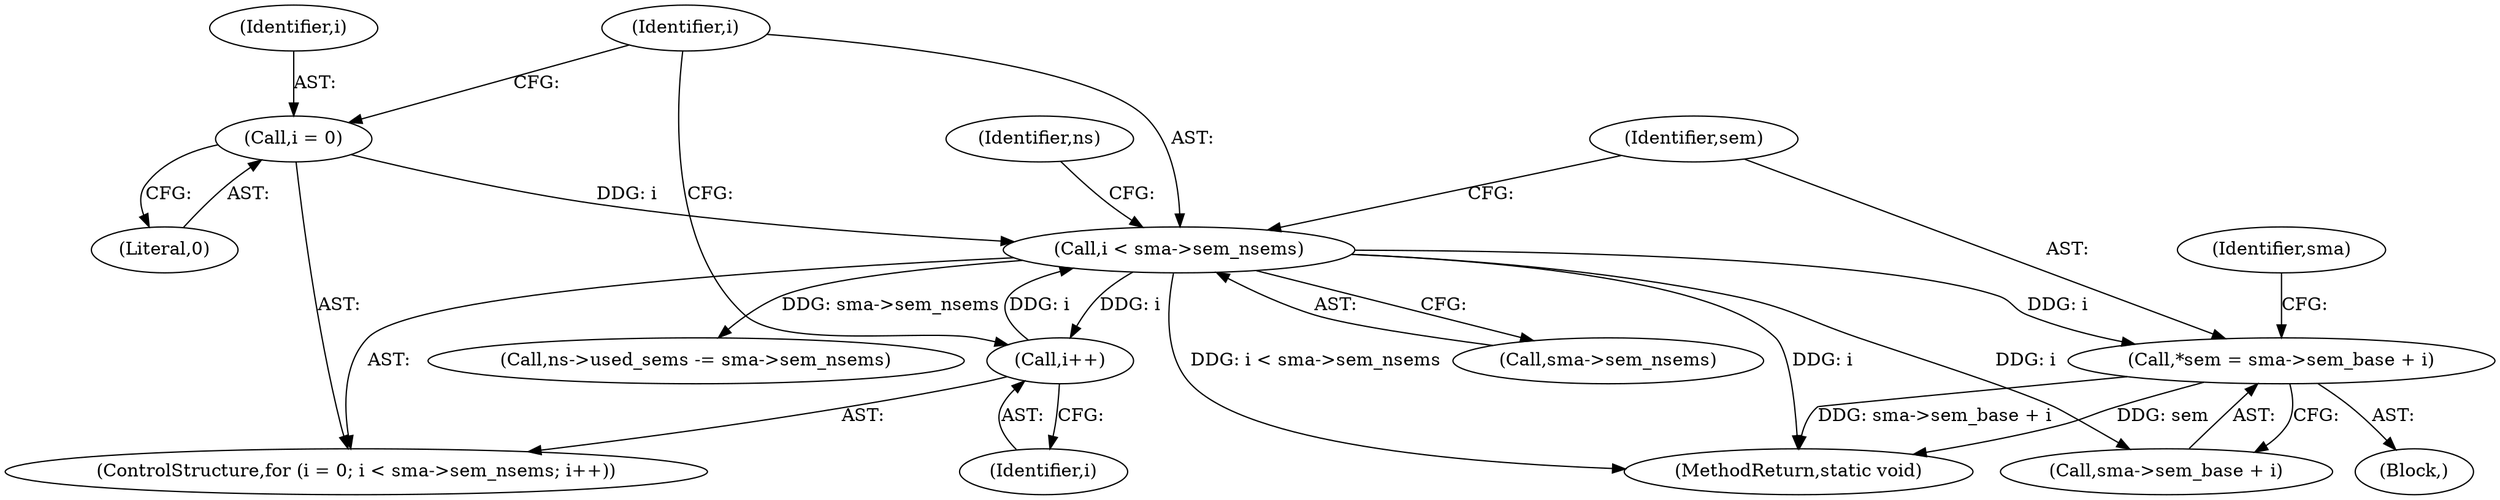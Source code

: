 digraph "0_linux_6062a8dc0517bce23e3c2f7d2fea5e22411269a3_3@integer" {
"1000180" [label="(Call,*sem = sma->sem_base + i)"];
"1000171" [label="(Call,i < sma->sem_nsems)"];
"1000168" [label="(Call,i = 0)"];
"1000176" [label="(Call,i++)"];
"1000189" [label="(Identifier,sma)"];
"1000198" [label="(Identifier,ns)"];
"1000182" [label="(Call,sma->sem_base + i)"];
"1000168" [label="(Call,i = 0)"];
"1000207" [label="(Call,ns->used_sems -= sma->sem_nsems)"];
"1000169" [label="(Identifier,i)"];
"1000180" [label="(Call,*sem = sma->sem_base + i)"];
"1000181" [label="(Identifier,sem)"];
"1000218" [label="(MethodReturn,static void)"];
"1000176" [label="(Call,i++)"];
"1000173" [label="(Call,sma->sem_nsems)"];
"1000167" [label="(ControlStructure,for (i = 0; i < sma->sem_nsems; i++))"];
"1000170" [label="(Literal,0)"];
"1000178" [label="(Block,)"];
"1000171" [label="(Call,i < sma->sem_nsems)"];
"1000172" [label="(Identifier,i)"];
"1000177" [label="(Identifier,i)"];
"1000180" -> "1000178"  [label="AST: "];
"1000180" -> "1000182"  [label="CFG: "];
"1000181" -> "1000180"  [label="AST: "];
"1000182" -> "1000180"  [label="AST: "];
"1000189" -> "1000180"  [label="CFG: "];
"1000180" -> "1000218"  [label="DDG: sem"];
"1000180" -> "1000218"  [label="DDG: sma->sem_base + i"];
"1000171" -> "1000180"  [label="DDG: i"];
"1000171" -> "1000167"  [label="AST: "];
"1000171" -> "1000173"  [label="CFG: "];
"1000172" -> "1000171"  [label="AST: "];
"1000173" -> "1000171"  [label="AST: "];
"1000181" -> "1000171"  [label="CFG: "];
"1000198" -> "1000171"  [label="CFG: "];
"1000171" -> "1000218"  [label="DDG: i"];
"1000171" -> "1000218"  [label="DDG: i < sma->sem_nsems"];
"1000168" -> "1000171"  [label="DDG: i"];
"1000176" -> "1000171"  [label="DDG: i"];
"1000171" -> "1000176"  [label="DDG: i"];
"1000171" -> "1000182"  [label="DDG: i"];
"1000171" -> "1000207"  [label="DDG: sma->sem_nsems"];
"1000168" -> "1000167"  [label="AST: "];
"1000168" -> "1000170"  [label="CFG: "];
"1000169" -> "1000168"  [label="AST: "];
"1000170" -> "1000168"  [label="AST: "];
"1000172" -> "1000168"  [label="CFG: "];
"1000176" -> "1000167"  [label="AST: "];
"1000176" -> "1000177"  [label="CFG: "];
"1000177" -> "1000176"  [label="AST: "];
"1000172" -> "1000176"  [label="CFG: "];
}
